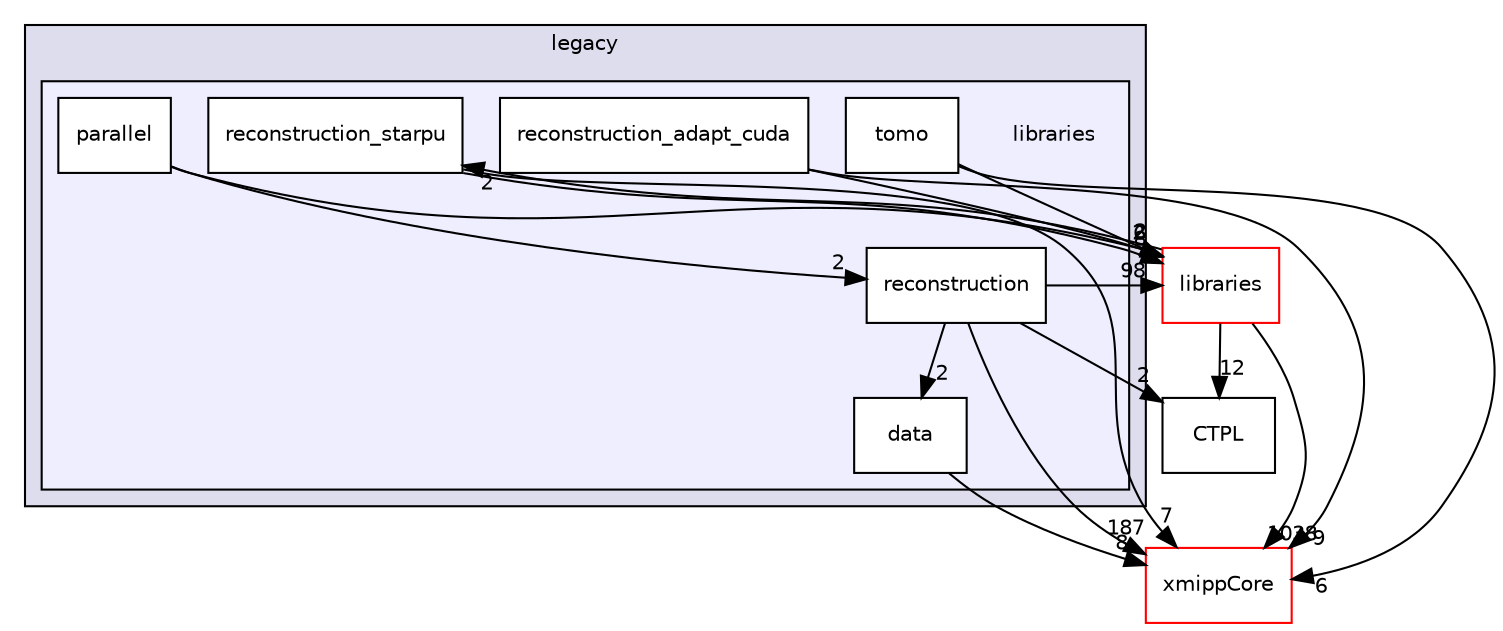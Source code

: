 digraph "xmipp/legacy/libraries" {
  compound=true
  node [ fontsize="10", fontname="Helvetica"];
  edge [ labelfontsize="10", labelfontname="Helvetica"];
  subgraph clusterdir_5ee8c3a986de9cbc18000e453191b32c {
    graph [ bgcolor="#ddddee", pencolor="black", label="legacy" fontname="Helvetica", fontsize="10", URL="dir_5ee8c3a986de9cbc18000e453191b32c.html"]
  subgraph clusterdir_ec5db26cfb72886407809adaaec84b8a {
    graph [ bgcolor="#eeeeff", pencolor="black", label="" URL="dir_ec5db26cfb72886407809adaaec84b8a.html"];
    dir_ec5db26cfb72886407809adaaec84b8a [shape=plaintext label="libraries"];
    dir_5c13c26fc278f1da52b6a82a44e960f7 [shape=box label="data" color="black" fillcolor="white" style="filled" URL="dir_5c13c26fc278f1da52b6a82a44e960f7.html"];
    dir_5cc3f924f2bd769bbf06b35bccd04bed [shape=box label="parallel" color="black" fillcolor="white" style="filled" URL="dir_5cc3f924f2bd769bbf06b35bccd04bed.html"];
    dir_446be90e67127eeb24a96d3bc4d45a1b [shape=box label="reconstruction" color="black" fillcolor="white" style="filled" URL="dir_446be90e67127eeb24a96d3bc4d45a1b.html"];
    dir_4e7d5c0e28b8c2334baac7eb84f7bc4f [shape=box label="reconstruction_adapt_cuda" color="black" fillcolor="white" style="filled" URL="dir_4e7d5c0e28b8c2334baac7eb84f7bc4f.html"];
    dir_ec94da3139754819bc016d78320ce31d [shape=box label="reconstruction_starpu" color="black" fillcolor="white" style="filled" URL="dir_ec94da3139754819bc016d78320ce31d.html"];
    dir_8456fee84fdcb095a1a9ce4e78cdac9d [shape=box label="tomo" color="black" fillcolor="white" style="filled" URL="dir_8456fee84fdcb095a1a9ce4e78cdac9d.html"];
  }
  }
  dir_ce4d0d8fc85c2c70612466225bfce71d [shape=box label="xmippCore" fillcolor="white" style="filled" color="red" URL="dir_ce4d0d8fc85c2c70612466225bfce71d.html"];
  dir_29dba3f3840f20df3b04d1972e99046b [shape=box label="libraries" fillcolor="white" style="filled" color="red" URL="dir_29dba3f3840f20df3b04d1972e99046b.html"];
  dir_0a0d6a71ee549d3a654215eb2a5f2420 [shape=box label="CTPL" URL="dir_0a0d6a71ee549d3a654215eb2a5f2420.html"];
  dir_446be90e67127eeb24a96d3bc4d45a1b->dir_5c13c26fc278f1da52b6a82a44e960f7 [headlabel="2", labeldistance=1.5 headhref="dir_000328_000326.html"];
  dir_446be90e67127eeb24a96d3bc4d45a1b->dir_ce4d0d8fc85c2c70612466225bfce71d [headlabel="187", labeldistance=1.5 headhref="dir_000328_000264.html"];
  dir_446be90e67127eeb24a96d3bc4d45a1b->dir_29dba3f3840f20df3b04d1972e99046b [headlabel="98", labeldistance=1.5 headhref="dir_000328_000042.html"];
  dir_446be90e67127eeb24a96d3bc4d45a1b->dir_0a0d6a71ee549d3a654215eb2a5f2420 [headlabel="2", labeldistance=1.5 headhref="dir_000328_000000.html"];
  dir_ec94da3139754819bc016d78320ce31d->dir_ce4d0d8fc85c2c70612466225bfce71d [headlabel="7", labeldistance=1.5 headhref="dir_000330_000264.html"];
  dir_ec94da3139754819bc016d78320ce31d->dir_29dba3f3840f20df3b04d1972e99046b [headlabel="8", labeldistance=1.5 headhref="dir_000330_000042.html"];
  dir_8456fee84fdcb095a1a9ce4e78cdac9d->dir_ce4d0d8fc85c2c70612466225bfce71d [headlabel="6", labeldistance=1.5 headhref="dir_000331_000264.html"];
  dir_8456fee84fdcb095a1a9ce4e78cdac9d->dir_29dba3f3840f20df3b04d1972e99046b [headlabel="2", labeldistance=1.5 headhref="dir_000331_000042.html"];
  dir_4e7d5c0e28b8c2334baac7eb84f7bc4f->dir_ce4d0d8fc85c2c70612466225bfce71d [headlabel="9", labeldistance=1.5 headhref="dir_000329_000264.html"];
  dir_4e7d5c0e28b8c2334baac7eb84f7bc4f->dir_29dba3f3840f20df3b04d1972e99046b [headlabel="6", labeldistance=1.5 headhref="dir_000329_000042.html"];
  dir_5c13c26fc278f1da52b6a82a44e960f7->dir_ce4d0d8fc85c2c70612466225bfce71d [headlabel="8", labeldistance=1.5 headhref="dir_000326_000264.html"];
  dir_29dba3f3840f20df3b04d1972e99046b->dir_ec94da3139754819bc016d78320ce31d [headlabel="2", labeldistance=1.5 headhref="dir_000042_000330.html"];
  dir_29dba3f3840f20df3b04d1972e99046b->dir_ce4d0d8fc85c2c70612466225bfce71d [headlabel="1038", labeldistance=1.5 headhref="dir_000042_000264.html"];
  dir_29dba3f3840f20df3b04d1972e99046b->dir_0a0d6a71ee549d3a654215eb2a5f2420 [headlabel="12", labeldistance=1.5 headhref="dir_000042_000000.html"];
  dir_5cc3f924f2bd769bbf06b35bccd04bed->dir_446be90e67127eeb24a96d3bc4d45a1b [headlabel="2", labeldistance=1.5 headhref="dir_000327_000328.html"];
  dir_5cc3f924f2bd769bbf06b35bccd04bed->dir_29dba3f3840f20df3b04d1972e99046b [headlabel="2", labeldistance=1.5 headhref="dir_000327_000042.html"];
}
